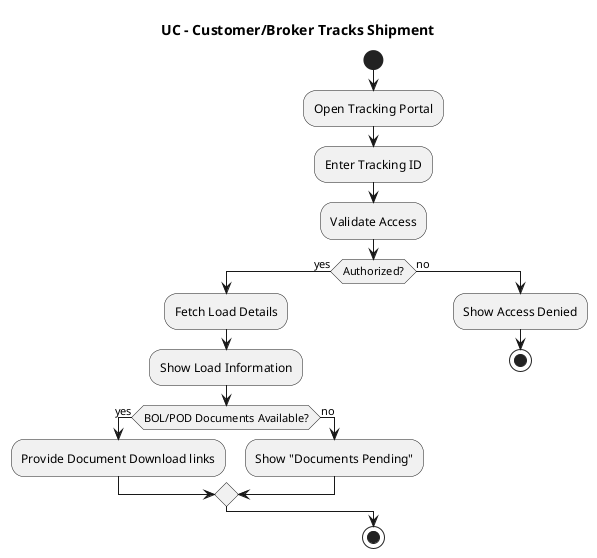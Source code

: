 @startuml
title UC - Customer/Broker Tracks Shipment
start
  :Open Tracking Portal;
  :Enter Tracking ID;
  :Validate Access;
  if (Authorized?) then (yes)
    :Fetch Load Details;
    :Show Load Information;
    if (BOL/POD Documents Available?) then (yes)
      :Provide Document Download links;
    else (no)
      :Show "Documents Pending";
    endif
  else (no)
    :Show Access Denied;
    stop
  endif

stop

@enduml
